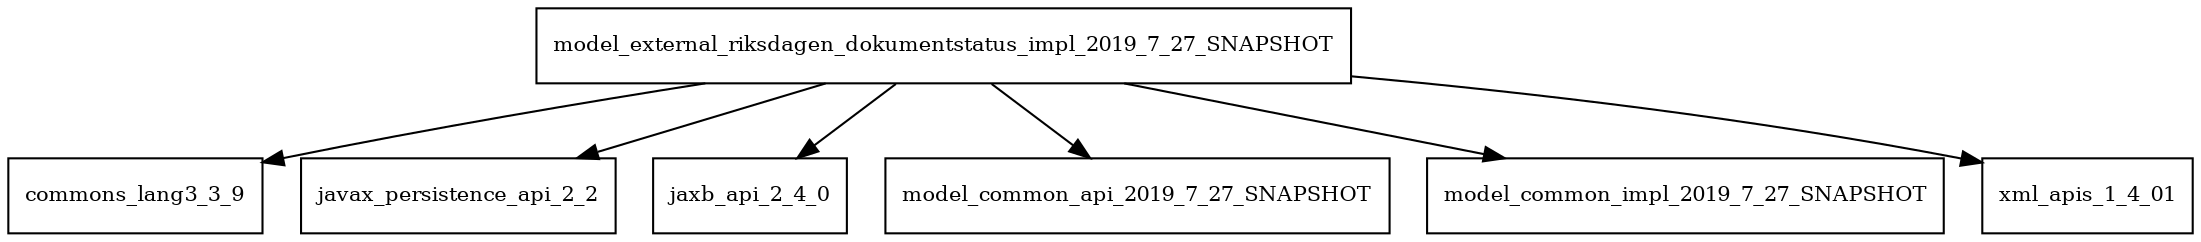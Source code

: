 digraph model_external_riksdagen_dokumentstatus_impl_2019_7_27_SNAPSHOT_dependencies {
  node [shape = box, fontsize=10.0];
  model_external_riksdagen_dokumentstatus_impl_2019_7_27_SNAPSHOT -> commons_lang3_3_9;
  model_external_riksdagen_dokumentstatus_impl_2019_7_27_SNAPSHOT -> javax_persistence_api_2_2;
  model_external_riksdagen_dokumentstatus_impl_2019_7_27_SNAPSHOT -> jaxb_api_2_4_0;
  model_external_riksdagen_dokumentstatus_impl_2019_7_27_SNAPSHOT -> model_common_api_2019_7_27_SNAPSHOT;
  model_external_riksdagen_dokumentstatus_impl_2019_7_27_SNAPSHOT -> model_common_impl_2019_7_27_SNAPSHOT;
  model_external_riksdagen_dokumentstatus_impl_2019_7_27_SNAPSHOT -> xml_apis_1_4_01;
}
